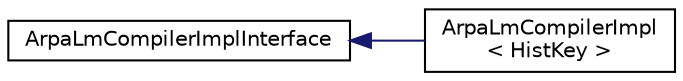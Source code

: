 digraph "Graphical Class Hierarchy"
{
  edge [fontname="Helvetica",fontsize="10",labelfontname="Helvetica",labelfontsize="10"];
  node [fontname="Helvetica",fontsize="10",shape=record];
  rankdir="LR";
  Node0 [label="ArpaLmCompilerImplInterface",height=0.2,width=0.4,color="black", fillcolor="white", style="filled",URL="$classkaldi_1_1ArpaLmCompilerImplInterface.html"];
  Node0 -> Node1 [dir="back",color="midnightblue",fontsize="10",style="solid",fontname="Helvetica"];
  Node1 [label="ArpaLmCompilerImpl\l\< HistKey \>",height=0.2,width=0.4,color="black", fillcolor="white", style="filled",URL="$classkaldi_1_1ArpaLmCompilerImpl.html"];
}
